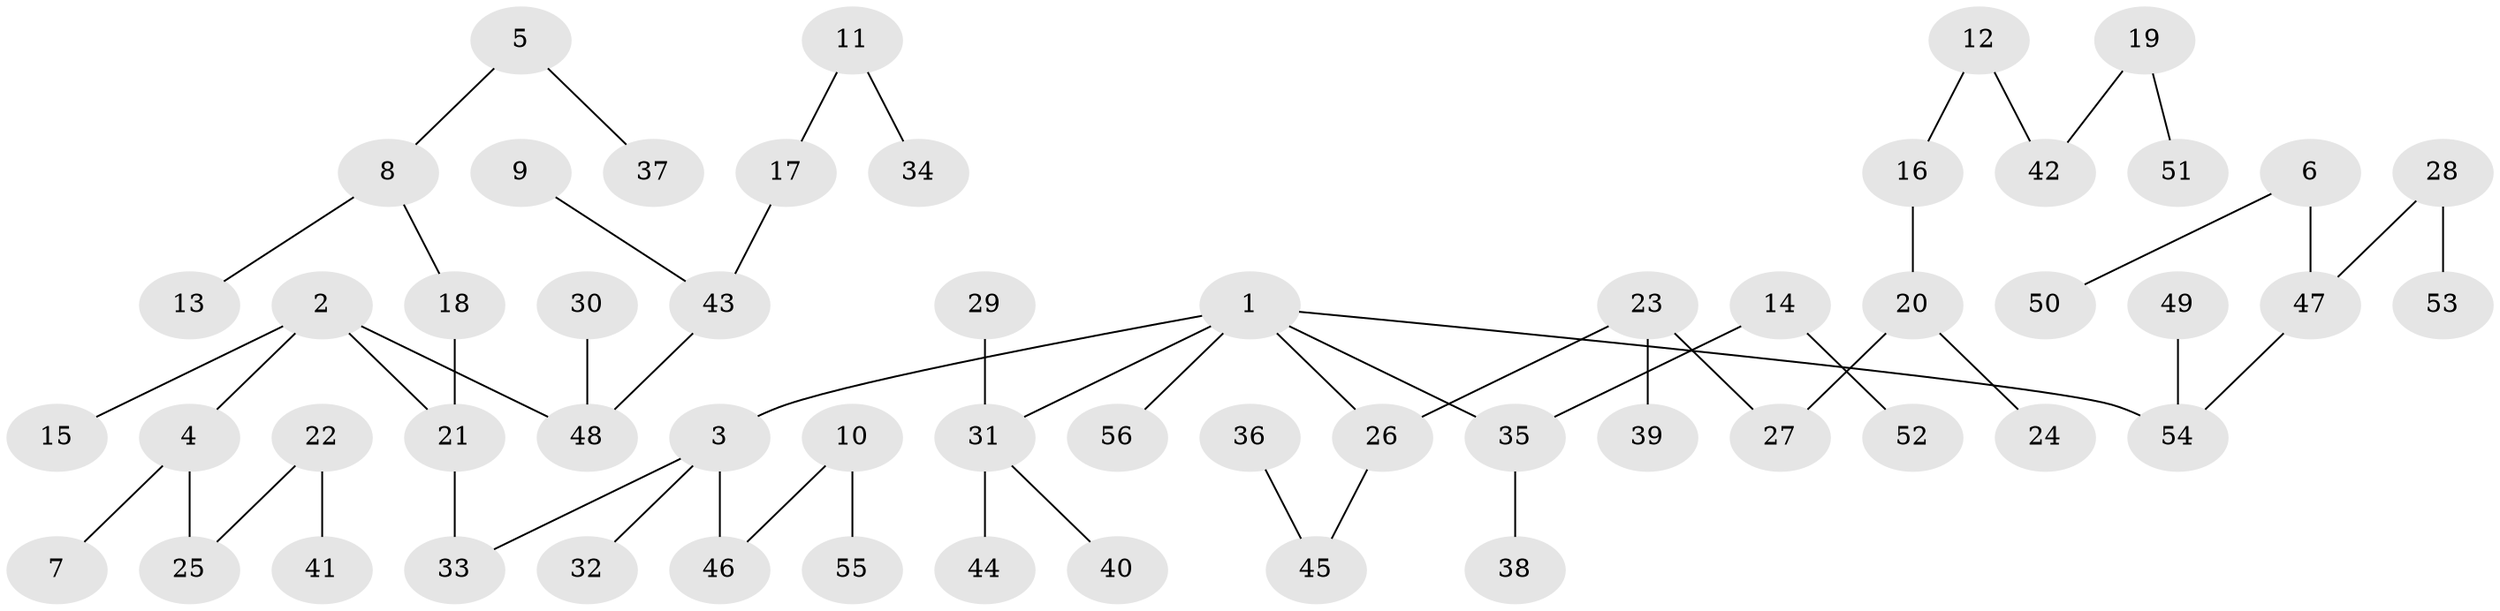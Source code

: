 // original degree distribution, {4: 0.07092198581560284, 6: 0.0070921985815602835, 5: 0.04964539007092199, 2: 0.28368794326241137, 3: 0.1276595744680851, 1: 0.46099290780141844}
// Generated by graph-tools (version 1.1) at 2025/37/03/04/25 23:37:16]
// undirected, 56 vertices, 55 edges
graph export_dot {
  node [color=gray90,style=filled];
  1;
  2;
  3;
  4;
  5;
  6;
  7;
  8;
  9;
  10;
  11;
  12;
  13;
  14;
  15;
  16;
  17;
  18;
  19;
  20;
  21;
  22;
  23;
  24;
  25;
  26;
  27;
  28;
  29;
  30;
  31;
  32;
  33;
  34;
  35;
  36;
  37;
  38;
  39;
  40;
  41;
  42;
  43;
  44;
  45;
  46;
  47;
  48;
  49;
  50;
  51;
  52;
  53;
  54;
  55;
  56;
  1 -- 3 [weight=1.0];
  1 -- 26 [weight=1.0];
  1 -- 31 [weight=1.0];
  1 -- 35 [weight=1.0];
  1 -- 54 [weight=1.0];
  1 -- 56 [weight=1.0];
  2 -- 4 [weight=1.0];
  2 -- 15 [weight=1.0];
  2 -- 21 [weight=1.0];
  2 -- 48 [weight=1.0];
  3 -- 32 [weight=1.0];
  3 -- 33 [weight=1.0];
  3 -- 46 [weight=1.0];
  4 -- 7 [weight=1.0];
  4 -- 25 [weight=1.0];
  5 -- 8 [weight=1.0];
  5 -- 37 [weight=1.0];
  6 -- 47 [weight=1.0];
  6 -- 50 [weight=1.0];
  8 -- 13 [weight=1.0];
  8 -- 18 [weight=1.0];
  9 -- 43 [weight=1.0];
  10 -- 46 [weight=1.0];
  10 -- 55 [weight=1.0];
  11 -- 17 [weight=1.0];
  11 -- 34 [weight=1.0];
  12 -- 16 [weight=1.0];
  12 -- 42 [weight=1.0];
  14 -- 35 [weight=1.0];
  14 -- 52 [weight=1.0];
  16 -- 20 [weight=1.0];
  17 -- 43 [weight=1.0];
  18 -- 21 [weight=1.0];
  19 -- 42 [weight=1.0];
  19 -- 51 [weight=1.0];
  20 -- 24 [weight=1.0];
  20 -- 27 [weight=1.0];
  21 -- 33 [weight=1.0];
  22 -- 25 [weight=1.0];
  22 -- 41 [weight=1.0];
  23 -- 26 [weight=1.0];
  23 -- 27 [weight=1.0];
  23 -- 39 [weight=1.0];
  26 -- 45 [weight=1.0];
  28 -- 47 [weight=1.0];
  28 -- 53 [weight=1.0];
  29 -- 31 [weight=1.0];
  30 -- 48 [weight=1.0];
  31 -- 40 [weight=1.0];
  31 -- 44 [weight=1.0];
  35 -- 38 [weight=1.0];
  36 -- 45 [weight=1.0];
  43 -- 48 [weight=1.0];
  47 -- 54 [weight=1.0];
  49 -- 54 [weight=1.0];
}
